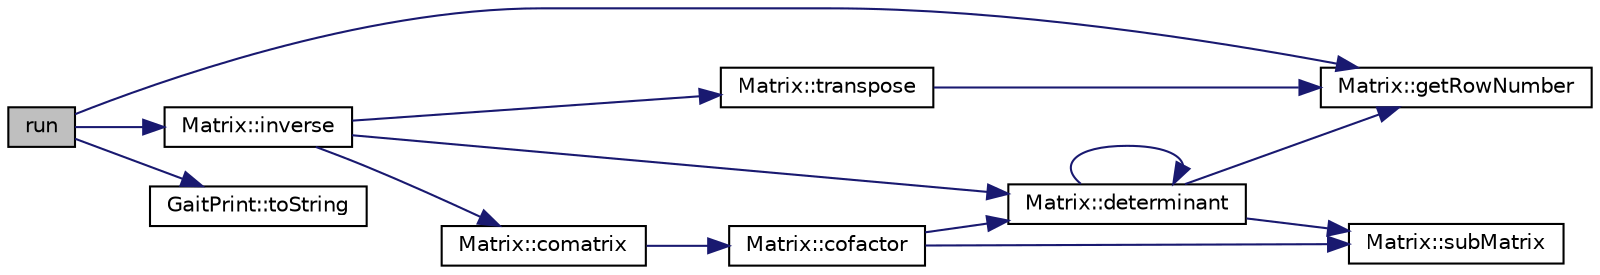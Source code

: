 digraph G
{
  edge [fontname="Helvetica",fontsize="10",labelfontname="Helvetica",labelfontsize="10"];
  node [fontname="Helvetica",fontsize="10",shape=record];
  rankdir="LR";
  Node1 [label="run",height=0.2,width=0.4,color="black", fillcolor="grey75", style="filled" fontcolor="black"];
  Node1 -> Node2 [color="midnightblue",fontsize="10",style="solid",fontname="Helvetica"];
  Node2 [label="Matrix::getRowNumber",height=0.2,width=0.4,color="black", fillcolor="white", style="filled",URL="$class_matrix.html#a9dc2b252a2c9f860d7bec91d69d443d0",tooltip="get a row"];
  Node1 -> Node3 [color="midnightblue",fontsize="10",style="solid",fontname="Helvetica"];
  Node3 [label="Matrix::inverse",height=0.2,width=0.4,color="black", fillcolor="white", style="filled",URL="$class_matrix.html#a6f460b8f02c33a27dd7210134f4887f7",tooltip="calculate the inverse matrix using cofactors"];
  Node3 -> Node4 [color="midnightblue",fontsize="10",style="solid",fontname="Helvetica"];
  Node4 [label="Matrix::determinant",height=0.2,width=0.4,color="black", fillcolor="white", style="filled",URL="$class_matrix.html#abeafb2c12b1e41d4aee3d3ac9465b11b",tooltip="calculate a matrix det."];
  Node4 -> Node5 [color="midnightblue",fontsize="10",style="solid",fontname="Helvetica"];
  Node5 [label="Matrix::subMatrix",height=0.2,width=0.4,color="black", fillcolor="white", style="filled",URL="$class_matrix.html#abb690beeb9ae313dfccdb44926da20c1",tooltip="return the sub matrix deleteing colum j and row i"];
  Node4 -> Node4 [color="midnightblue",fontsize="10",style="solid",fontname="Helvetica"];
  Node4 -> Node2 [color="midnightblue",fontsize="10",style="solid",fontname="Helvetica"];
  Node3 -> Node6 [color="midnightblue",fontsize="10",style="solid",fontname="Helvetica"];
  Node6 [label="Matrix::comatrix",height=0.2,width=0.4,color="black", fillcolor="white", style="filled",URL="$class_matrix.html#a015b096faff743c8392f4b0d3a823ee5",tooltip="calculate the comatrix using cofactors"];
  Node6 -> Node7 [color="midnightblue",fontsize="10",style="solid",fontname="Helvetica"];
  Node7 [label="Matrix::cofactor",height=0.2,width=0.4,color="black", fillcolor="white", style="filled",URL="$class_matrix.html#af52fff2104bbe72b4a4c615ef098d051",tooltip="return the cofactor of colum j and row i"];
  Node7 -> Node5 [color="midnightblue",fontsize="10",style="solid",fontname="Helvetica"];
  Node7 -> Node4 [color="midnightblue",fontsize="10",style="solid",fontname="Helvetica"];
  Node3 -> Node8 [color="midnightblue",fontsize="10",style="solid",fontname="Helvetica"];
  Node8 [label="Matrix::transpose",height=0.2,width=0.4,color="black", fillcolor="white", style="filled",URL="$class_matrix.html#a7b892a74fed80a8c2486b1721cc4495e",tooltip="transpose a matrix"];
  Node8 -> Node2 [color="midnightblue",fontsize="10",style="solid",fontname="Helvetica"];
  Node1 -> Node9 [color="midnightblue",fontsize="10",style="solid",fontname="Helvetica"];
  Node9 [label="GaitPrint::toString",height=0.2,width=0.4,color="black", fillcolor="white", style="filled",URL="$class_gait_print.html#abcb3be8f01217ad05e590b45da6fc827",tooltip="This function take the memeber values and tranforme it into a real mathematical function."];
}
